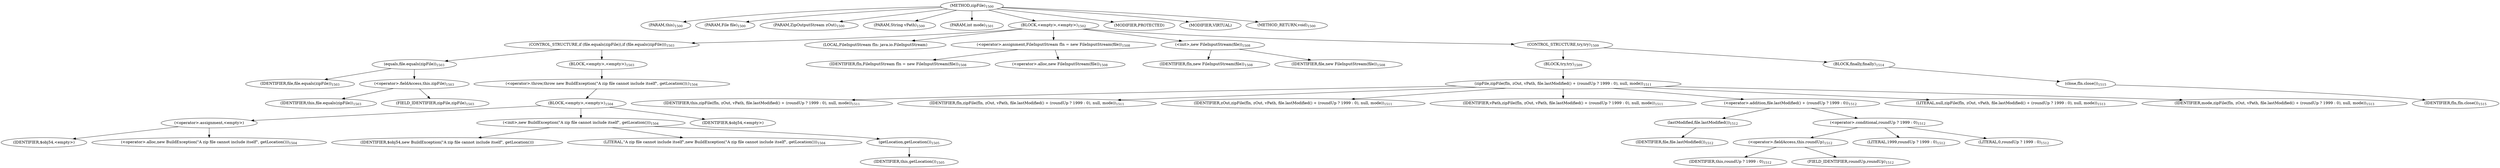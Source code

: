 digraph "zipFile" {  
"3707" [label = <(METHOD,zipFile)<SUB>1500</SUB>> ]
"153" [label = <(PARAM,this)<SUB>1500</SUB>> ]
"3708" [label = <(PARAM,File file)<SUB>1500</SUB>> ]
"3709" [label = <(PARAM,ZipOutputStream zOut)<SUB>1500</SUB>> ]
"3710" [label = <(PARAM,String vPath)<SUB>1500</SUB>> ]
"3711" [label = <(PARAM,int mode)<SUB>1501</SUB>> ]
"3712" [label = <(BLOCK,&lt;empty&gt;,&lt;empty&gt;)<SUB>1502</SUB>> ]
"3713" [label = <(CONTROL_STRUCTURE,if (file.equals(zipFile)),if (file.equals(zipFile)))<SUB>1503</SUB>> ]
"3714" [label = <(equals,file.equals(zipFile))<SUB>1503</SUB>> ]
"3715" [label = <(IDENTIFIER,file,file.equals(zipFile))<SUB>1503</SUB>> ]
"3716" [label = <(&lt;operator&gt;.fieldAccess,this.zipFile)<SUB>1503</SUB>> ]
"3717" [label = <(IDENTIFIER,this,file.equals(zipFile))<SUB>1503</SUB>> ]
"3718" [label = <(FIELD_IDENTIFIER,zipFile,zipFile)<SUB>1503</SUB>> ]
"3719" [label = <(BLOCK,&lt;empty&gt;,&lt;empty&gt;)<SUB>1503</SUB>> ]
"3720" [label = <(&lt;operator&gt;.throw,throw new BuildException(&quot;A zip file cannot include itself&quot;, getLocation());)<SUB>1504</SUB>> ]
"3721" [label = <(BLOCK,&lt;empty&gt;,&lt;empty&gt;)<SUB>1504</SUB>> ]
"3722" [label = <(&lt;operator&gt;.assignment,&lt;empty&gt;)> ]
"3723" [label = <(IDENTIFIER,$obj54,&lt;empty&gt;)> ]
"3724" [label = <(&lt;operator&gt;.alloc,new BuildException(&quot;A zip file cannot include itself&quot;, getLocation()))<SUB>1504</SUB>> ]
"3725" [label = <(&lt;init&gt;,new BuildException(&quot;A zip file cannot include itself&quot;, getLocation()))<SUB>1504</SUB>> ]
"3726" [label = <(IDENTIFIER,$obj54,new BuildException(&quot;A zip file cannot include itself&quot;, getLocation()))> ]
"3727" [label = <(LITERAL,&quot;A zip file cannot include itself&quot;,new BuildException(&quot;A zip file cannot include itself&quot;, getLocation()))<SUB>1504</SUB>> ]
"3728" [label = <(getLocation,getLocation())<SUB>1505</SUB>> ]
"152" [label = <(IDENTIFIER,this,getLocation())<SUB>1505</SUB>> ]
"3729" [label = <(IDENTIFIER,$obj54,&lt;empty&gt;)> ]
"155" [label = <(LOCAL,FileInputStream fIn: java.io.FileInputStream)> ]
"3730" [label = <(&lt;operator&gt;.assignment,FileInputStream fIn = new FileInputStream(file))<SUB>1508</SUB>> ]
"3731" [label = <(IDENTIFIER,fIn,FileInputStream fIn = new FileInputStream(file))<SUB>1508</SUB>> ]
"3732" [label = <(&lt;operator&gt;.alloc,new FileInputStream(file))<SUB>1508</SUB>> ]
"3733" [label = <(&lt;init&gt;,new FileInputStream(file))<SUB>1508</SUB>> ]
"154" [label = <(IDENTIFIER,fIn,new FileInputStream(file))<SUB>1508</SUB>> ]
"3734" [label = <(IDENTIFIER,file,new FileInputStream(file))<SUB>1508</SUB>> ]
"3735" [label = <(CONTROL_STRUCTURE,try,try)<SUB>1509</SUB>> ]
"3736" [label = <(BLOCK,try,try)<SUB>1509</SUB>> ]
"3737" [label = <(zipFile,zipFile(fIn, zOut, vPath, file.lastModified() + (roundUp ? 1999 : 0), null, mode))<SUB>1511</SUB>> ]
"156" [label = <(IDENTIFIER,this,zipFile(fIn, zOut, vPath, file.lastModified() + (roundUp ? 1999 : 0), null, mode))<SUB>1511</SUB>> ]
"3738" [label = <(IDENTIFIER,fIn,zipFile(fIn, zOut, vPath, file.lastModified() + (roundUp ? 1999 : 0), null, mode))<SUB>1511</SUB>> ]
"3739" [label = <(IDENTIFIER,zOut,zipFile(fIn, zOut, vPath, file.lastModified() + (roundUp ? 1999 : 0), null, mode))<SUB>1511</SUB>> ]
"3740" [label = <(IDENTIFIER,vPath,zipFile(fIn, zOut, vPath, file.lastModified() + (roundUp ? 1999 : 0), null, mode))<SUB>1511</SUB>> ]
"3741" [label = <(&lt;operator&gt;.addition,file.lastModified() + (roundUp ? 1999 : 0))<SUB>1512</SUB>> ]
"3742" [label = <(lastModified,file.lastModified())<SUB>1512</SUB>> ]
"3743" [label = <(IDENTIFIER,file,file.lastModified())<SUB>1512</SUB>> ]
"3744" [label = <(&lt;operator&gt;.conditional,roundUp ? 1999 : 0)<SUB>1512</SUB>> ]
"3745" [label = <(&lt;operator&gt;.fieldAccess,this.roundUp)<SUB>1512</SUB>> ]
"3746" [label = <(IDENTIFIER,this,roundUp ? 1999 : 0)<SUB>1512</SUB>> ]
"3747" [label = <(FIELD_IDENTIFIER,roundUp,roundUp)<SUB>1512</SUB>> ]
"3748" [label = <(LITERAL,1999,roundUp ? 1999 : 0)<SUB>1512</SUB>> ]
"3749" [label = <(LITERAL,0,roundUp ? 1999 : 0)<SUB>1512</SUB>> ]
"3750" [label = <(LITERAL,null,zipFile(fIn, zOut, vPath, file.lastModified() + (roundUp ? 1999 : 0), null, mode))<SUB>1513</SUB>> ]
"3751" [label = <(IDENTIFIER,mode,zipFile(fIn, zOut, vPath, file.lastModified() + (roundUp ? 1999 : 0), null, mode))<SUB>1513</SUB>> ]
"3752" [label = <(BLOCK,finally,finally)<SUB>1514</SUB>> ]
"3753" [label = <(close,fIn.close())<SUB>1515</SUB>> ]
"3754" [label = <(IDENTIFIER,fIn,fIn.close())<SUB>1515</SUB>> ]
"3755" [label = <(MODIFIER,PROTECTED)> ]
"3756" [label = <(MODIFIER,VIRTUAL)> ]
"3757" [label = <(METHOD_RETURN,void)<SUB>1500</SUB>> ]
  "3707" -> "153" 
  "3707" -> "3708" 
  "3707" -> "3709" 
  "3707" -> "3710" 
  "3707" -> "3711" 
  "3707" -> "3712" 
  "3707" -> "3755" 
  "3707" -> "3756" 
  "3707" -> "3757" 
  "3712" -> "3713" 
  "3712" -> "155" 
  "3712" -> "3730" 
  "3712" -> "3733" 
  "3712" -> "3735" 
  "3713" -> "3714" 
  "3713" -> "3719" 
  "3714" -> "3715" 
  "3714" -> "3716" 
  "3716" -> "3717" 
  "3716" -> "3718" 
  "3719" -> "3720" 
  "3720" -> "3721" 
  "3721" -> "3722" 
  "3721" -> "3725" 
  "3721" -> "3729" 
  "3722" -> "3723" 
  "3722" -> "3724" 
  "3725" -> "3726" 
  "3725" -> "3727" 
  "3725" -> "3728" 
  "3728" -> "152" 
  "3730" -> "3731" 
  "3730" -> "3732" 
  "3733" -> "154" 
  "3733" -> "3734" 
  "3735" -> "3736" 
  "3735" -> "3752" 
  "3736" -> "3737" 
  "3737" -> "156" 
  "3737" -> "3738" 
  "3737" -> "3739" 
  "3737" -> "3740" 
  "3737" -> "3741" 
  "3737" -> "3750" 
  "3737" -> "3751" 
  "3741" -> "3742" 
  "3741" -> "3744" 
  "3742" -> "3743" 
  "3744" -> "3745" 
  "3744" -> "3748" 
  "3744" -> "3749" 
  "3745" -> "3746" 
  "3745" -> "3747" 
  "3752" -> "3753" 
  "3753" -> "3754" 
}
